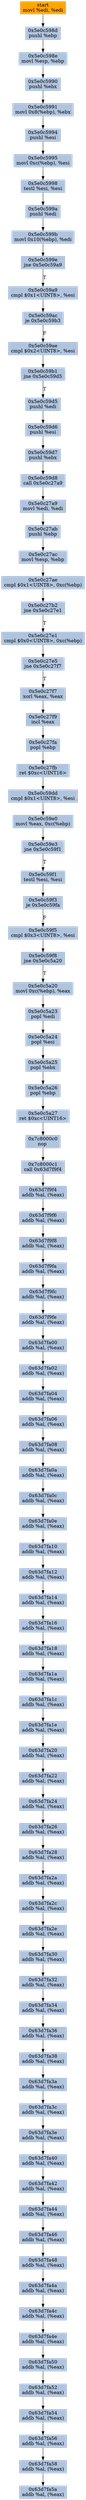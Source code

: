digraph G {
node[shape=rectangle,style=filled,fillcolor=lightsteelblue,color=lightsteelblue]
bgcolor="transparent"
a0x5e0c598bmovl_edi_edi[label="start\nmovl %edi, %edi",color="lightgrey",fillcolor="orange"];
a0x5e0c598dpushl_ebp[label="0x5e0c598d\npushl %ebp"];
a0x5e0c598emovl_esp_ebp[label="0x5e0c598e\nmovl %esp, %ebp"];
a0x5e0c5990pushl_ebx[label="0x5e0c5990\npushl %ebx"];
a0x5e0c5991movl_0x8ebp__ebx[label="0x5e0c5991\nmovl 0x8(%ebp), %ebx"];
a0x5e0c5994pushl_esi[label="0x5e0c5994\npushl %esi"];
a0x5e0c5995movl_0xcebp__esi[label="0x5e0c5995\nmovl 0xc(%ebp), %esi"];
a0x5e0c5998testl_esi_esi[label="0x5e0c5998\ntestl %esi, %esi"];
a0x5e0c599apushl_edi[label="0x5e0c599a\npushl %edi"];
a0x5e0c599bmovl_0x10ebp__edi[label="0x5e0c599b\nmovl 0x10(%ebp), %edi"];
a0x5e0c599ejne_0x5e0c59a9[label="0x5e0c599e\njne 0x5e0c59a9"];
a0x5e0c59a9cmpl_0x1UINT8_esi[label="0x5e0c59a9\ncmpl $0x1<UINT8>, %esi"];
a0x5e0c59acje_0x5e0c59b3[label="0x5e0c59ac\nje 0x5e0c59b3"];
a0x5e0c59aecmpl_0x2UINT8_esi[label="0x5e0c59ae\ncmpl $0x2<UINT8>, %esi"];
a0x5e0c59b1jne_0x5e0c59d5[label="0x5e0c59b1\njne 0x5e0c59d5"];
a0x5e0c59d5pushl_edi[label="0x5e0c59d5\npushl %edi"];
a0x5e0c59d6pushl_esi[label="0x5e0c59d6\npushl %esi"];
a0x5e0c59d7pushl_ebx[label="0x5e0c59d7\npushl %ebx"];
a0x5e0c59d8call_0x5e0c27a9[label="0x5e0c59d8\ncall 0x5e0c27a9"];
a0x5e0c27a9movl_edi_edi[label="0x5e0c27a9\nmovl %edi, %edi"];
a0x5e0c27abpushl_ebp[label="0x5e0c27ab\npushl %ebp"];
a0x5e0c27acmovl_esp_ebp[label="0x5e0c27ac\nmovl %esp, %ebp"];
a0x5e0c27aecmpl_0x1UINT8_0xcebp_[label="0x5e0c27ae\ncmpl $0x1<UINT8>, 0xc(%ebp)"];
a0x5e0c27b2jne_0x5e0c27e1[label="0x5e0c27b2\njne 0x5e0c27e1"];
a0x5e0c27e1cmpl_0x0UINT8_0xcebp_[label="0x5e0c27e1\ncmpl $0x0<UINT8>, 0xc(%ebp)"];
a0x5e0c27e5jne_0x5e0c27f7[label="0x5e0c27e5\njne 0x5e0c27f7"];
a0x5e0c27f7xorl_eax_eax[label="0x5e0c27f7\nxorl %eax, %eax"];
a0x5e0c27f9incl_eax[label="0x5e0c27f9\nincl %eax"];
a0x5e0c27fapopl_ebp[label="0x5e0c27fa\npopl %ebp"];
a0x5e0c27fbret_0xcUINT16[label="0x5e0c27fb\nret $0xc<UINT16>"];
a0x5e0c59ddcmpl_0x1UINT8_esi[label="0x5e0c59dd\ncmpl $0x1<UINT8>, %esi"];
a0x5e0c59e0movl_eax_0xcebp_[label="0x5e0c59e0\nmovl %eax, 0xc(%ebp)"];
a0x5e0c59e3jne_0x5e0c59f1[label="0x5e0c59e3\njne 0x5e0c59f1"];
a0x5e0c59f1testl_esi_esi[label="0x5e0c59f1\ntestl %esi, %esi"];
a0x5e0c59f3je_0x5e0c59fa[label="0x5e0c59f3\nje 0x5e0c59fa"];
a0x5e0c59f5cmpl_0x3UINT8_esi[label="0x5e0c59f5\ncmpl $0x3<UINT8>, %esi"];
a0x5e0c59f8jne_0x5e0c5a20[label="0x5e0c59f8\njne 0x5e0c5a20"];
a0x5e0c5a20movl_0xcebp__eax[label="0x5e0c5a20\nmovl 0xc(%ebp), %eax"];
a0x5e0c5a23popl_edi[label="0x5e0c5a23\npopl %edi"];
a0x5e0c5a24popl_esi[label="0x5e0c5a24\npopl %esi"];
a0x5e0c5a25popl_ebx[label="0x5e0c5a25\npopl %ebx"];
a0x5e0c5a26popl_ebp[label="0x5e0c5a26\npopl %ebp"];
a0x5e0c5a27ret_0xcUINT16[label="0x5e0c5a27\nret $0xc<UINT16>"];
a0x7c8000c0nop_[label="0x7c8000c0\nnop "];
a0x7c8000c1call_0x63d7f9f4[label="0x7c8000c1\ncall 0x63d7f9f4"];
a0x63d7f9f4addb_al_eax_[label="0x63d7f9f4\naddb %al, (%eax)"];
a0x63d7f9f6addb_al_eax_[label="0x63d7f9f6\naddb %al, (%eax)"];
a0x63d7f9f8addb_al_eax_[label="0x63d7f9f8\naddb %al, (%eax)"];
a0x63d7f9faaddb_al_eax_[label="0x63d7f9fa\naddb %al, (%eax)"];
a0x63d7f9fcaddb_al_eax_[label="0x63d7f9fc\naddb %al, (%eax)"];
a0x63d7f9feaddb_al_eax_[label="0x63d7f9fe\naddb %al, (%eax)"];
a0x63d7fa00addb_al_eax_[label="0x63d7fa00\naddb %al, (%eax)"];
a0x63d7fa02addb_al_eax_[label="0x63d7fa02\naddb %al, (%eax)"];
a0x63d7fa04addb_al_eax_[label="0x63d7fa04\naddb %al, (%eax)"];
a0x63d7fa06addb_al_eax_[label="0x63d7fa06\naddb %al, (%eax)"];
a0x63d7fa08addb_al_eax_[label="0x63d7fa08\naddb %al, (%eax)"];
a0x63d7fa0aaddb_al_eax_[label="0x63d7fa0a\naddb %al, (%eax)"];
a0x63d7fa0caddb_al_eax_[label="0x63d7fa0c\naddb %al, (%eax)"];
a0x63d7fa0eaddb_al_eax_[label="0x63d7fa0e\naddb %al, (%eax)"];
a0x63d7fa10addb_al_eax_[label="0x63d7fa10\naddb %al, (%eax)"];
a0x63d7fa12addb_al_eax_[label="0x63d7fa12\naddb %al, (%eax)"];
a0x63d7fa14addb_al_eax_[label="0x63d7fa14\naddb %al, (%eax)"];
a0x63d7fa16addb_al_eax_[label="0x63d7fa16\naddb %al, (%eax)"];
a0x63d7fa18addb_al_eax_[label="0x63d7fa18\naddb %al, (%eax)"];
a0x63d7fa1aaddb_al_eax_[label="0x63d7fa1a\naddb %al, (%eax)"];
a0x63d7fa1caddb_al_eax_[label="0x63d7fa1c\naddb %al, (%eax)"];
a0x63d7fa1eaddb_al_eax_[label="0x63d7fa1e\naddb %al, (%eax)"];
a0x63d7fa20addb_al_eax_[label="0x63d7fa20\naddb %al, (%eax)"];
a0x63d7fa22addb_al_eax_[label="0x63d7fa22\naddb %al, (%eax)"];
a0x63d7fa24addb_al_eax_[label="0x63d7fa24\naddb %al, (%eax)"];
a0x63d7fa26addb_al_eax_[label="0x63d7fa26\naddb %al, (%eax)"];
a0x63d7fa28addb_al_eax_[label="0x63d7fa28\naddb %al, (%eax)"];
a0x63d7fa2aaddb_al_eax_[label="0x63d7fa2a\naddb %al, (%eax)"];
a0x63d7fa2caddb_al_eax_[label="0x63d7fa2c\naddb %al, (%eax)"];
a0x63d7fa2eaddb_al_eax_[label="0x63d7fa2e\naddb %al, (%eax)"];
a0x63d7fa30addb_al_eax_[label="0x63d7fa30\naddb %al, (%eax)"];
a0x63d7fa32addb_al_eax_[label="0x63d7fa32\naddb %al, (%eax)"];
a0x63d7fa34addb_al_eax_[label="0x63d7fa34\naddb %al, (%eax)"];
a0x63d7fa36addb_al_eax_[label="0x63d7fa36\naddb %al, (%eax)"];
a0x63d7fa38addb_al_eax_[label="0x63d7fa38\naddb %al, (%eax)"];
a0x63d7fa3aaddb_al_eax_[label="0x63d7fa3a\naddb %al, (%eax)"];
a0x63d7fa3caddb_al_eax_[label="0x63d7fa3c\naddb %al, (%eax)"];
a0x63d7fa3eaddb_al_eax_[label="0x63d7fa3e\naddb %al, (%eax)"];
a0x63d7fa40addb_al_eax_[label="0x63d7fa40\naddb %al, (%eax)"];
a0x63d7fa42addb_al_eax_[label="0x63d7fa42\naddb %al, (%eax)"];
a0x63d7fa44addb_al_eax_[label="0x63d7fa44\naddb %al, (%eax)"];
a0x63d7fa46addb_al_eax_[label="0x63d7fa46\naddb %al, (%eax)"];
a0x63d7fa48addb_al_eax_[label="0x63d7fa48\naddb %al, (%eax)"];
a0x63d7fa4aaddb_al_eax_[label="0x63d7fa4a\naddb %al, (%eax)"];
a0x63d7fa4caddb_al_eax_[label="0x63d7fa4c\naddb %al, (%eax)"];
a0x63d7fa4eaddb_al_eax_[label="0x63d7fa4e\naddb %al, (%eax)"];
a0x63d7fa50addb_al_eax_[label="0x63d7fa50\naddb %al, (%eax)"];
a0x63d7fa52addb_al_eax_[label="0x63d7fa52\naddb %al, (%eax)"];
a0x63d7fa54addb_al_eax_[label="0x63d7fa54\naddb %al, (%eax)"];
a0x63d7fa56addb_al_eax_[label="0x63d7fa56\naddb %al, (%eax)"];
a0x63d7fa58addb_al_eax_[label="0x63d7fa58\naddb %al, (%eax)"];
a0x63d7fa5aaddb_al_eax_[label="0x63d7fa5a\naddb %al, (%eax)"];
a0x5e0c598bmovl_edi_edi -> a0x5e0c598dpushl_ebp [color="#000000"];
a0x5e0c598dpushl_ebp -> a0x5e0c598emovl_esp_ebp [color="#000000"];
a0x5e0c598emovl_esp_ebp -> a0x5e0c5990pushl_ebx [color="#000000"];
a0x5e0c5990pushl_ebx -> a0x5e0c5991movl_0x8ebp__ebx [color="#000000"];
a0x5e0c5991movl_0x8ebp__ebx -> a0x5e0c5994pushl_esi [color="#000000"];
a0x5e0c5994pushl_esi -> a0x5e0c5995movl_0xcebp__esi [color="#000000"];
a0x5e0c5995movl_0xcebp__esi -> a0x5e0c5998testl_esi_esi [color="#000000"];
a0x5e0c5998testl_esi_esi -> a0x5e0c599apushl_edi [color="#000000"];
a0x5e0c599apushl_edi -> a0x5e0c599bmovl_0x10ebp__edi [color="#000000"];
a0x5e0c599bmovl_0x10ebp__edi -> a0x5e0c599ejne_0x5e0c59a9 [color="#000000"];
a0x5e0c599ejne_0x5e0c59a9 -> a0x5e0c59a9cmpl_0x1UINT8_esi [color="#000000",label="T"];
a0x5e0c59a9cmpl_0x1UINT8_esi -> a0x5e0c59acje_0x5e0c59b3 [color="#000000"];
a0x5e0c59acje_0x5e0c59b3 -> a0x5e0c59aecmpl_0x2UINT8_esi [color="#000000",label="F"];
a0x5e0c59aecmpl_0x2UINT8_esi -> a0x5e0c59b1jne_0x5e0c59d5 [color="#000000"];
a0x5e0c59b1jne_0x5e0c59d5 -> a0x5e0c59d5pushl_edi [color="#000000",label="T"];
a0x5e0c59d5pushl_edi -> a0x5e0c59d6pushl_esi [color="#000000"];
a0x5e0c59d6pushl_esi -> a0x5e0c59d7pushl_ebx [color="#000000"];
a0x5e0c59d7pushl_ebx -> a0x5e0c59d8call_0x5e0c27a9 [color="#000000"];
a0x5e0c59d8call_0x5e0c27a9 -> a0x5e0c27a9movl_edi_edi [color="#000000"];
a0x5e0c27a9movl_edi_edi -> a0x5e0c27abpushl_ebp [color="#000000"];
a0x5e0c27abpushl_ebp -> a0x5e0c27acmovl_esp_ebp [color="#000000"];
a0x5e0c27acmovl_esp_ebp -> a0x5e0c27aecmpl_0x1UINT8_0xcebp_ [color="#000000"];
a0x5e0c27aecmpl_0x1UINT8_0xcebp_ -> a0x5e0c27b2jne_0x5e0c27e1 [color="#000000"];
a0x5e0c27b2jne_0x5e0c27e1 -> a0x5e0c27e1cmpl_0x0UINT8_0xcebp_ [color="#000000",label="T"];
a0x5e0c27e1cmpl_0x0UINT8_0xcebp_ -> a0x5e0c27e5jne_0x5e0c27f7 [color="#000000"];
a0x5e0c27e5jne_0x5e0c27f7 -> a0x5e0c27f7xorl_eax_eax [color="#000000",label="T"];
a0x5e0c27f7xorl_eax_eax -> a0x5e0c27f9incl_eax [color="#000000"];
a0x5e0c27f9incl_eax -> a0x5e0c27fapopl_ebp [color="#000000"];
a0x5e0c27fapopl_ebp -> a0x5e0c27fbret_0xcUINT16 [color="#000000"];
a0x5e0c27fbret_0xcUINT16 -> a0x5e0c59ddcmpl_0x1UINT8_esi [color="#000000"];
a0x5e0c59ddcmpl_0x1UINT8_esi -> a0x5e0c59e0movl_eax_0xcebp_ [color="#000000"];
a0x5e0c59e0movl_eax_0xcebp_ -> a0x5e0c59e3jne_0x5e0c59f1 [color="#000000"];
a0x5e0c59e3jne_0x5e0c59f1 -> a0x5e0c59f1testl_esi_esi [color="#000000",label="T"];
a0x5e0c59f1testl_esi_esi -> a0x5e0c59f3je_0x5e0c59fa [color="#000000"];
a0x5e0c59f3je_0x5e0c59fa -> a0x5e0c59f5cmpl_0x3UINT8_esi [color="#000000",label="F"];
a0x5e0c59f5cmpl_0x3UINT8_esi -> a0x5e0c59f8jne_0x5e0c5a20 [color="#000000"];
a0x5e0c59f8jne_0x5e0c5a20 -> a0x5e0c5a20movl_0xcebp__eax [color="#000000",label="T"];
a0x5e0c5a20movl_0xcebp__eax -> a0x5e0c5a23popl_edi [color="#000000"];
a0x5e0c5a23popl_edi -> a0x5e0c5a24popl_esi [color="#000000"];
a0x5e0c5a24popl_esi -> a0x5e0c5a25popl_ebx [color="#000000"];
a0x5e0c5a25popl_ebx -> a0x5e0c5a26popl_ebp [color="#000000"];
a0x5e0c5a26popl_ebp -> a0x5e0c5a27ret_0xcUINT16 [color="#000000"];
a0x5e0c5a27ret_0xcUINT16 -> a0x7c8000c0nop_ [color="#000000"];
a0x7c8000c0nop_ -> a0x7c8000c1call_0x63d7f9f4 [color="#000000"];
a0x7c8000c1call_0x63d7f9f4 -> a0x63d7f9f4addb_al_eax_ [color="#000000"];
a0x63d7f9f4addb_al_eax_ -> a0x63d7f9f6addb_al_eax_ [color="#000000"];
a0x63d7f9f6addb_al_eax_ -> a0x63d7f9f8addb_al_eax_ [color="#000000"];
a0x63d7f9f8addb_al_eax_ -> a0x63d7f9faaddb_al_eax_ [color="#000000"];
a0x63d7f9faaddb_al_eax_ -> a0x63d7f9fcaddb_al_eax_ [color="#000000"];
a0x63d7f9fcaddb_al_eax_ -> a0x63d7f9feaddb_al_eax_ [color="#000000"];
a0x63d7f9feaddb_al_eax_ -> a0x63d7fa00addb_al_eax_ [color="#000000"];
a0x63d7fa00addb_al_eax_ -> a0x63d7fa02addb_al_eax_ [color="#000000"];
a0x63d7fa02addb_al_eax_ -> a0x63d7fa04addb_al_eax_ [color="#000000"];
a0x63d7fa04addb_al_eax_ -> a0x63d7fa06addb_al_eax_ [color="#000000"];
a0x63d7fa06addb_al_eax_ -> a0x63d7fa08addb_al_eax_ [color="#000000"];
a0x63d7fa08addb_al_eax_ -> a0x63d7fa0aaddb_al_eax_ [color="#000000"];
a0x63d7fa0aaddb_al_eax_ -> a0x63d7fa0caddb_al_eax_ [color="#000000"];
a0x63d7fa0caddb_al_eax_ -> a0x63d7fa0eaddb_al_eax_ [color="#000000"];
a0x63d7fa0eaddb_al_eax_ -> a0x63d7fa10addb_al_eax_ [color="#000000"];
a0x63d7fa10addb_al_eax_ -> a0x63d7fa12addb_al_eax_ [color="#000000"];
a0x63d7fa12addb_al_eax_ -> a0x63d7fa14addb_al_eax_ [color="#000000"];
a0x63d7fa14addb_al_eax_ -> a0x63d7fa16addb_al_eax_ [color="#000000"];
a0x63d7fa16addb_al_eax_ -> a0x63d7fa18addb_al_eax_ [color="#000000"];
a0x63d7fa18addb_al_eax_ -> a0x63d7fa1aaddb_al_eax_ [color="#000000"];
a0x63d7fa1aaddb_al_eax_ -> a0x63d7fa1caddb_al_eax_ [color="#000000"];
a0x63d7fa1caddb_al_eax_ -> a0x63d7fa1eaddb_al_eax_ [color="#000000"];
a0x63d7fa1eaddb_al_eax_ -> a0x63d7fa20addb_al_eax_ [color="#000000"];
a0x63d7fa20addb_al_eax_ -> a0x63d7fa22addb_al_eax_ [color="#000000"];
a0x63d7fa22addb_al_eax_ -> a0x63d7fa24addb_al_eax_ [color="#000000"];
a0x63d7fa24addb_al_eax_ -> a0x63d7fa26addb_al_eax_ [color="#000000"];
a0x63d7fa26addb_al_eax_ -> a0x63d7fa28addb_al_eax_ [color="#000000"];
a0x63d7fa28addb_al_eax_ -> a0x63d7fa2aaddb_al_eax_ [color="#000000"];
a0x63d7fa2aaddb_al_eax_ -> a0x63d7fa2caddb_al_eax_ [color="#000000"];
a0x63d7fa2caddb_al_eax_ -> a0x63d7fa2eaddb_al_eax_ [color="#000000"];
a0x63d7fa2eaddb_al_eax_ -> a0x63d7fa30addb_al_eax_ [color="#000000"];
a0x63d7fa30addb_al_eax_ -> a0x63d7fa32addb_al_eax_ [color="#000000"];
a0x63d7fa32addb_al_eax_ -> a0x63d7fa34addb_al_eax_ [color="#000000"];
a0x63d7fa34addb_al_eax_ -> a0x63d7fa36addb_al_eax_ [color="#000000"];
a0x63d7fa36addb_al_eax_ -> a0x63d7fa38addb_al_eax_ [color="#000000"];
a0x63d7fa38addb_al_eax_ -> a0x63d7fa3aaddb_al_eax_ [color="#000000"];
a0x63d7fa3aaddb_al_eax_ -> a0x63d7fa3caddb_al_eax_ [color="#000000"];
a0x63d7fa3caddb_al_eax_ -> a0x63d7fa3eaddb_al_eax_ [color="#000000"];
a0x63d7fa3eaddb_al_eax_ -> a0x63d7fa40addb_al_eax_ [color="#000000"];
a0x63d7fa40addb_al_eax_ -> a0x63d7fa42addb_al_eax_ [color="#000000"];
a0x63d7fa42addb_al_eax_ -> a0x63d7fa44addb_al_eax_ [color="#000000"];
a0x63d7fa44addb_al_eax_ -> a0x63d7fa46addb_al_eax_ [color="#000000"];
a0x63d7fa46addb_al_eax_ -> a0x63d7fa48addb_al_eax_ [color="#000000"];
a0x63d7fa48addb_al_eax_ -> a0x63d7fa4aaddb_al_eax_ [color="#000000"];
a0x63d7fa4aaddb_al_eax_ -> a0x63d7fa4caddb_al_eax_ [color="#000000"];
a0x63d7fa4caddb_al_eax_ -> a0x63d7fa4eaddb_al_eax_ [color="#000000"];
a0x63d7fa4eaddb_al_eax_ -> a0x63d7fa50addb_al_eax_ [color="#000000"];
a0x63d7fa50addb_al_eax_ -> a0x63d7fa52addb_al_eax_ [color="#000000"];
a0x63d7fa52addb_al_eax_ -> a0x63d7fa54addb_al_eax_ [color="#000000"];
a0x63d7fa54addb_al_eax_ -> a0x63d7fa56addb_al_eax_ [color="#000000"];
a0x63d7fa56addb_al_eax_ -> a0x63d7fa58addb_al_eax_ [color="#000000"];
a0x63d7fa58addb_al_eax_ -> a0x63d7fa5aaddb_al_eax_ [color="#000000"];
}
